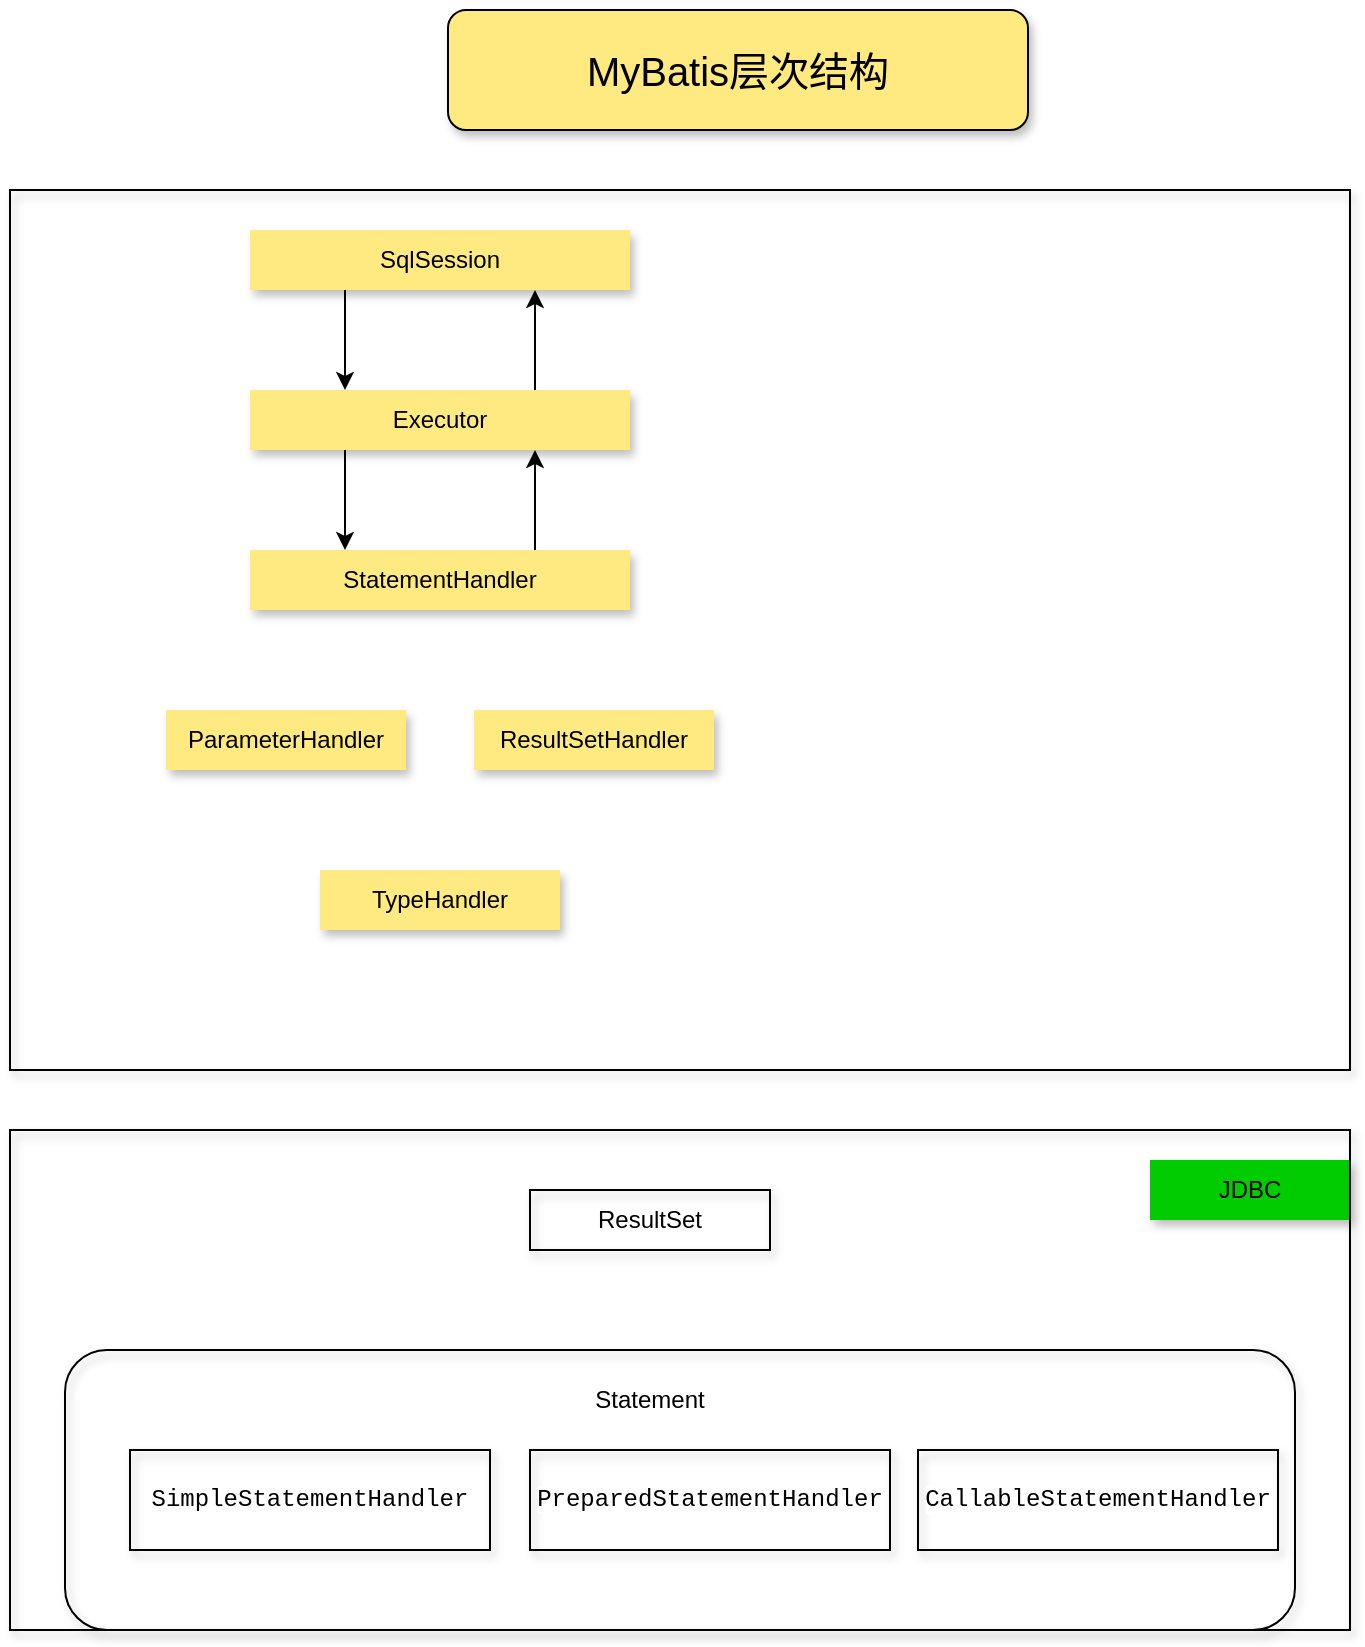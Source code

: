 <mxfile version="14.1.1" type="github">
  <diagram id="C5RBs43oDa-KdzZeNtuy" name="Page-1">
    <mxGraphModel dx="782" dy="434" grid="1" gridSize="10" guides="1" tooltips="1" connect="1" arrows="1" fold="1" page="1" pageScale="1" pageWidth="827" pageHeight="1169" math="0" shadow="0">
      <root>
        <mxCell id="WIyWlLk6GJQsqaUBKTNV-0" />
        <mxCell id="WIyWlLk6GJQsqaUBKTNV-1" parent="WIyWlLk6GJQsqaUBKTNV-0" />
        <mxCell id="KU1Z1lDWrttpG1oiQd2y-13" value="" style="rounded=0;whiteSpace=wrap;html=1;shadow=1;fillColor=none;direction=west;" vertex="1" parent="WIyWlLk6GJQsqaUBKTNV-1">
          <mxGeometry x="50" y="100" width="670" height="440" as="geometry" />
        </mxCell>
        <mxCell id="KU1Z1lDWrttpG1oiQd2y-14" style="edgeStyle=orthogonalEdgeStyle;rounded=0;orthogonalLoop=1;jettySize=auto;html=1;exitX=0.25;exitY=1;exitDx=0;exitDy=0;entryX=0.25;entryY=0;entryDx=0;entryDy=0;" edge="1" parent="WIyWlLk6GJQsqaUBKTNV-1" source="KU1Z1lDWrttpG1oiQd2y-1" target="KU1Z1lDWrttpG1oiQd2y-2">
          <mxGeometry relative="1" as="geometry" />
        </mxCell>
        <mxCell id="KU1Z1lDWrttpG1oiQd2y-1" value="SqlSession" style="text;html=1;strokeColor=none;align=center;verticalAlign=middle;whiteSpace=wrap;rounded=0;shadow=1;fillColor=#FFEA82;" vertex="1" parent="WIyWlLk6GJQsqaUBKTNV-1">
          <mxGeometry x="170" y="120" width="190" height="30" as="geometry" />
        </mxCell>
        <mxCell id="KU1Z1lDWrttpG1oiQd2y-15" style="edgeStyle=orthogonalEdgeStyle;rounded=0;orthogonalLoop=1;jettySize=auto;html=1;exitX=0.75;exitY=0;exitDx=0;exitDy=0;entryX=0.75;entryY=1;entryDx=0;entryDy=0;" edge="1" parent="WIyWlLk6GJQsqaUBKTNV-1" source="KU1Z1lDWrttpG1oiQd2y-2" target="KU1Z1lDWrttpG1oiQd2y-1">
          <mxGeometry relative="1" as="geometry" />
        </mxCell>
        <mxCell id="KU1Z1lDWrttpG1oiQd2y-16" style="edgeStyle=orthogonalEdgeStyle;rounded=0;orthogonalLoop=1;jettySize=auto;html=1;exitX=0.25;exitY=1;exitDx=0;exitDy=0;entryX=0.25;entryY=0;entryDx=0;entryDy=0;" edge="1" parent="WIyWlLk6GJQsqaUBKTNV-1" source="KU1Z1lDWrttpG1oiQd2y-2" target="KU1Z1lDWrttpG1oiQd2y-9">
          <mxGeometry relative="1" as="geometry" />
        </mxCell>
        <mxCell id="KU1Z1lDWrttpG1oiQd2y-2" value="Executor" style="text;html=1;strokeColor=none;align=center;verticalAlign=middle;whiteSpace=wrap;rounded=0;shadow=1;fillColor=#FFEA82;" vertex="1" parent="WIyWlLk6GJQsqaUBKTNV-1">
          <mxGeometry x="170" y="200" width="190" height="30" as="geometry" />
        </mxCell>
        <mxCell id="KU1Z1lDWrttpG1oiQd2y-3" value="&lt;font style=&quot;font-size: 20px&quot;&gt;MyBatis层次结构&lt;/font&gt;" style="rounded=1;whiteSpace=wrap;html=1;shadow=1;fillColor=#FFEA82;" vertex="1" parent="WIyWlLk6GJQsqaUBKTNV-1">
          <mxGeometry x="269" y="10" width="290" height="60" as="geometry" />
        </mxCell>
        <mxCell id="KU1Z1lDWrttpG1oiQd2y-4" style="edgeStyle=orthogonalEdgeStyle;rounded=0;orthogonalLoop=1;jettySize=auto;html=1;exitX=0.5;exitY=1;exitDx=0;exitDy=0;" edge="1" parent="WIyWlLk6GJQsqaUBKTNV-1" source="KU1Z1lDWrttpG1oiQd2y-3" target="KU1Z1lDWrttpG1oiQd2y-3">
          <mxGeometry relative="1" as="geometry" />
        </mxCell>
        <mxCell id="KU1Z1lDWrttpG1oiQd2y-17" style="edgeStyle=orthogonalEdgeStyle;rounded=0;orthogonalLoop=1;jettySize=auto;html=1;exitX=0.75;exitY=0;exitDx=0;exitDy=0;entryX=0.75;entryY=1;entryDx=0;entryDy=0;" edge="1" parent="WIyWlLk6GJQsqaUBKTNV-1" source="KU1Z1lDWrttpG1oiQd2y-9" target="KU1Z1lDWrttpG1oiQd2y-2">
          <mxGeometry relative="1" as="geometry" />
        </mxCell>
        <mxCell id="KU1Z1lDWrttpG1oiQd2y-9" value="StatementHandler" style="text;html=1;strokeColor=none;align=center;verticalAlign=middle;whiteSpace=wrap;rounded=0;shadow=1;fillColor=#FFEA82;" vertex="1" parent="WIyWlLk6GJQsqaUBKTNV-1">
          <mxGeometry x="170" y="280" width="190" height="30" as="geometry" />
        </mxCell>
        <mxCell id="KU1Z1lDWrttpG1oiQd2y-10" value="ParameterHandler" style="text;html=1;strokeColor=none;align=center;verticalAlign=middle;whiteSpace=wrap;rounded=0;shadow=1;fillColor=#FFEA82;" vertex="1" parent="WIyWlLk6GJQsqaUBKTNV-1">
          <mxGeometry x="128" y="360" width="120" height="30" as="geometry" />
        </mxCell>
        <mxCell id="KU1Z1lDWrttpG1oiQd2y-11" value="ResultSetHandler" style="text;html=1;strokeColor=none;align=center;verticalAlign=middle;whiteSpace=wrap;rounded=0;shadow=1;fillColor=#FFEA82;" vertex="1" parent="WIyWlLk6GJQsqaUBKTNV-1">
          <mxGeometry x="282" y="360" width="120" height="30" as="geometry" />
        </mxCell>
        <mxCell id="KU1Z1lDWrttpG1oiQd2y-12" value="TypeHandler" style="text;html=1;strokeColor=none;align=center;verticalAlign=middle;whiteSpace=wrap;rounded=0;shadow=1;fillColor=#FFEA82;" vertex="1" parent="WIyWlLk6GJQsqaUBKTNV-1">
          <mxGeometry x="205" y="440" width="120" height="30" as="geometry" />
        </mxCell>
        <mxCell id="KU1Z1lDWrttpG1oiQd2y-19" value="JDBC" style="text;html=1;strokeColor=none;align=center;verticalAlign=middle;whiteSpace=wrap;rounded=0;shadow=1;fillColor=#00CC00;" vertex="1" parent="WIyWlLk6GJQsqaUBKTNV-1">
          <mxGeometry x="620" y="585" width="100" height="30" as="geometry" />
        </mxCell>
        <mxCell id="KU1Z1lDWrttpG1oiQd2y-20" value="" style="rounded=1;whiteSpace=wrap;html=1;shadow=1;fillColor=none;" vertex="1" parent="WIyWlLk6GJQsqaUBKTNV-1">
          <mxGeometry x="77.5" y="680" width="615" height="140" as="geometry" />
        </mxCell>
        <mxCell id="KU1Z1lDWrttpG1oiQd2y-21" value="&lt;pre style=&quot;font-family: &amp;quot;courier new&amp;quot;; font-size: 9pt;&quot;&gt;SimpleStatementHandler&lt;/pre&gt;" style="rounded=0;whiteSpace=wrap;html=1;shadow=1;fillColor=none;labelBackgroundColor=none;" vertex="1" parent="WIyWlLk6GJQsqaUBKTNV-1">
          <mxGeometry x="110" y="730" width="180" height="50" as="geometry" />
        </mxCell>
        <mxCell id="KU1Z1lDWrttpG1oiQd2y-22" value="Statement" style="text;html=1;strokeColor=none;fillColor=none;align=center;verticalAlign=middle;whiteSpace=wrap;rounded=0;shadow=1;" vertex="1" parent="WIyWlLk6GJQsqaUBKTNV-1">
          <mxGeometry x="280" y="695" width="180" height="20" as="geometry" />
        </mxCell>
        <mxCell id="KU1Z1lDWrttpG1oiQd2y-23" value="ResultSet" style="rounded=0;whiteSpace=wrap;html=1;shadow=1;fillColor=none;" vertex="1" parent="WIyWlLk6GJQsqaUBKTNV-1">
          <mxGeometry x="310" y="600" width="120" height="30" as="geometry" />
        </mxCell>
        <mxCell id="KU1Z1lDWrttpG1oiQd2y-24" value="&lt;pre style=&quot;font-family: &amp;#34;courier new&amp;#34; ; font-size: 9pt&quot;&gt;&lt;pre style=&quot;font-family: &amp;#34;courier new&amp;#34; ; font-size: 9pt&quot;&gt;&lt;span style=&quot;background-color: rgb(255 , 255 , 255)&quot;&gt;PreparedStatementHandler&lt;/span&gt;&lt;/pre&gt;&lt;/pre&gt;" style="rounded=0;whiteSpace=wrap;html=1;shadow=1;fillColor=none;labelBackgroundColor=none;" vertex="1" parent="WIyWlLk6GJQsqaUBKTNV-1">
          <mxGeometry x="310" y="730" width="180" height="50" as="geometry" />
        </mxCell>
        <mxCell id="KU1Z1lDWrttpG1oiQd2y-25" value="&lt;pre style=&quot;font-family: &amp;#34;courier new&amp;#34; ; font-size: 9pt&quot;&gt;&lt;pre style=&quot;font-family: &amp;#34;courier new&amp;#34; ; font-size: 9pt&quot;&gt;&lt;pre style=&quot;font-family: &amp;#34;courier new&amp;#34; ; font-size: 9pt&quot;&gt;&lt;span style=&quot;background-color: rgb(255 , 255 , 255)&quot;&gt;CallableStatementHandler&lt;/span&gt;&lt;/pre&gt;&lt;/pre&gt;&lt;/pre&gt;" style="rounded=0;whiteSpace=wrap;html=1;shadow=1;fillColor=none;labelBackgroundColor=none;" vertex="1" parent="WIyWlLk6GJQsqaUBKTNV-1">
          <mxGeometry x="504" y="730" width="180" height="50" as="geometry" />
        </mxCell>
        <mxCell id="KU1Z1lDWrttpG1oiQd2y-18" value="" style="rounded=0;whiteSpace=wrap;html=1;shadow=1;fillColor=none;" vertex="1" parent="WIyWlLk6GJQsqaUBKTNV-1">
          <mxGeometry x="50" y="570" width="670" height="250" as="geometry" />
        </mxCell>
      </root>
    </mxGraphModel>
  </diagram>
</mxfile>
